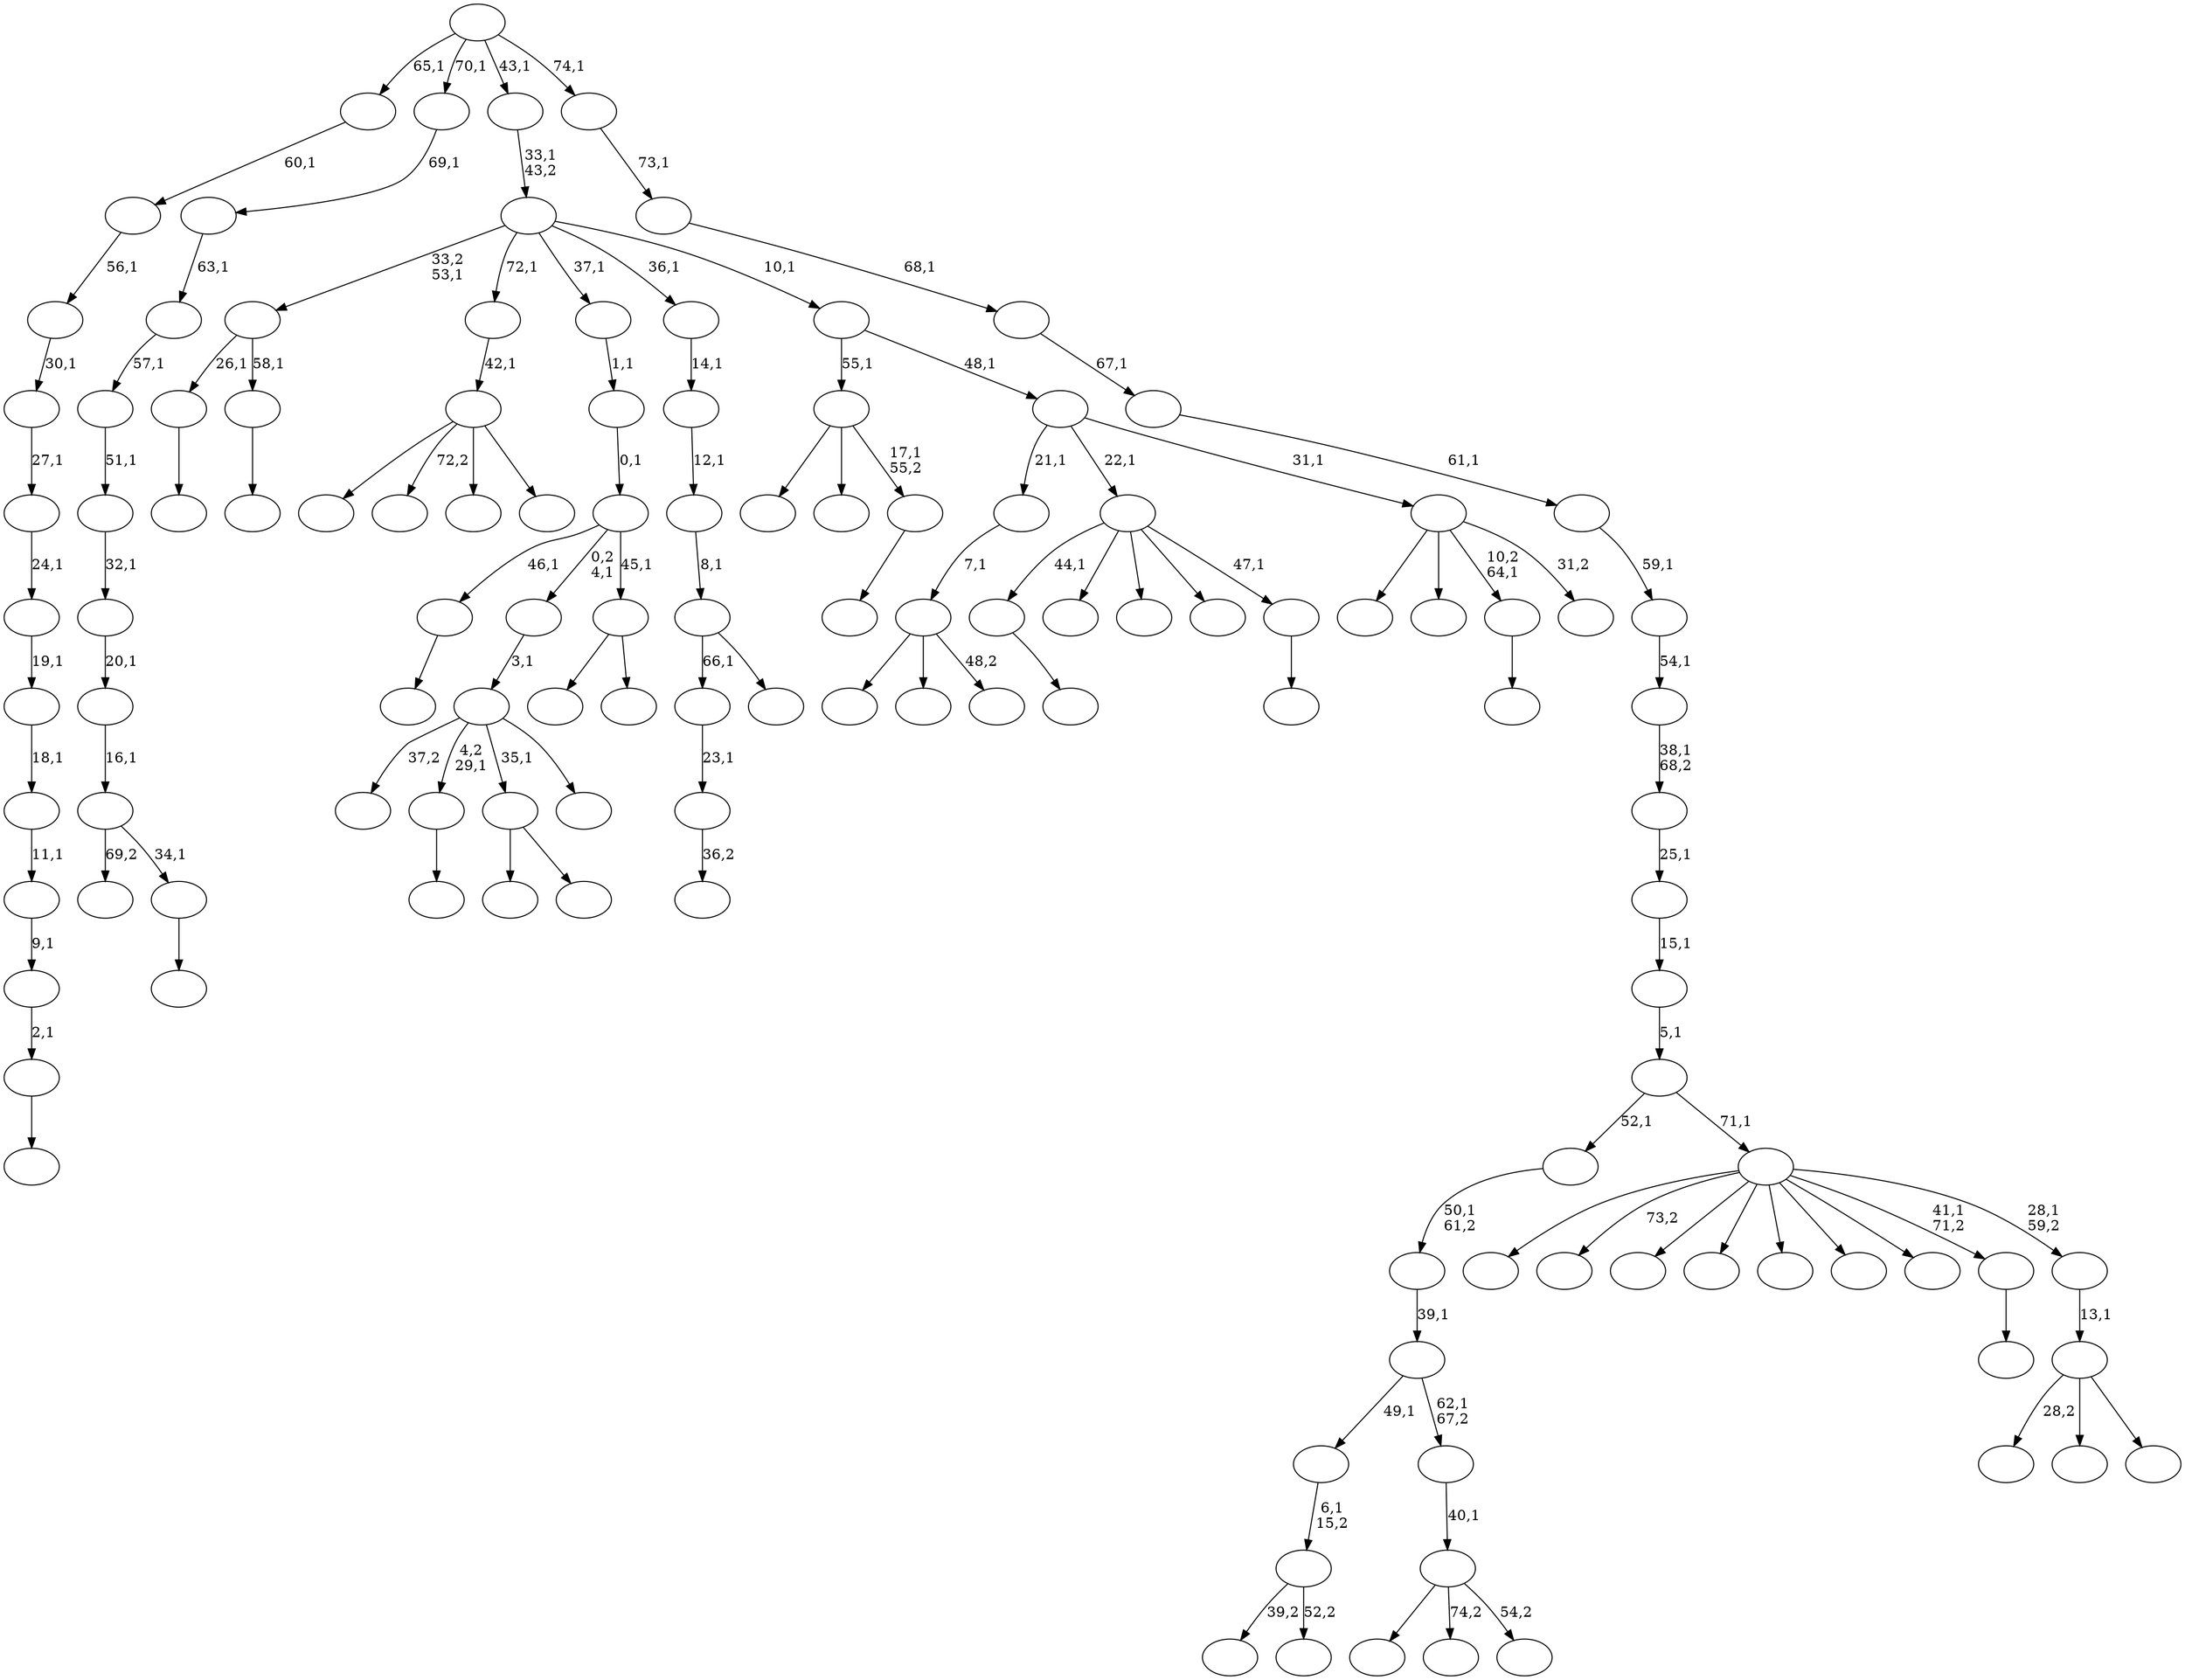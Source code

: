 digraph T {
	125 [label=""]
	124 [label=""]
	123 [label=""]
	122 [label=""]
	121 [label=""]
	120 [label=""]
	119 [label=""]
	118 [label=""]
	117 [label=""]
	116 [label=""]
	115 [label=""]
	114 [label=""]
	113 [label=""]
	112 [label=""]
	111 [label=""]
	110 [label=""]
	109 [label=""]
	108 [label=""]
	107 [label=""]
	106 [label=""]
	105 [label=""]
	104 [label=""]
	103 [label=""]
	102 [label=""]
	101 [label=""]
	100 [label=""]
	99 [label=""]
	98 [label=""]
	97 [label=""]
	96 [label=""]
	95 [label=""]
	94 [label=""]
	93 [label=""]
	92 [label=""]
	91 [label=""]
	90 [label=""]
	89 [label=""]
	88 [label=""]
	87 [label=""]
	86 [label=""]
	85 [label=""]
	84 [label=""]
	83 [label=""]
	82 [label=""]
	81 [label=""]
	80 [label=""]
	79 [label=""]
	78 [label=""]
	77 [label=""]
	76 [label=""]
	75 [label=""]
	74 [label=""]
	73 [label=""]
	72 [label=""]
	71 [label=""]
	70 [label=""]
	69 [label=""]
	68 [label=""]
	67 [label=""]
	66 [label=""]
	65 [label=""]
	64 [label=""]
	63 [label=""]
	62 [label=""]
	61 [label=""]
	60 [label=""]
	59 [label=""]
	58 [label=""]
	57 [label=""]
	56 [label=""]
	55 [label=""]
	54 [label=""]
	53 [label=""]
	52 [label=""]
	51 [label=""]
	50 [label=""]
	49 [label=""]
	48 [label=""]
	47 [label=""]
	46 [label=""]
	45 [label=""]
	44 [label=""]
	43 [label=""]
	42 [label=""]
	41 [label=""]
	40 [label=""]
	39 [label=""]
	38 [label=""]
	37 [label=""]
	36 [label=""]
	35 [label=""]
	34 [label=""]
	33 [label=""]
	32 [label=""]
	31 [label=""]
	30 [label=""]
	29 [label=""]
	28 [label=""]
	27 [label=""]
	26 [label=""]
	25 [label=""]
	24 [label=""]
	23 [label=""]
	22 [label=""]
	21 [label=""]
	20 [label=""]
	19 [label=""]
	18 [label=""]
	17 [label=""]
	16 [label=""]
	15 [label=""]
	14 [label=""]
	13 [label=""]
	12 [label=""]
	11 [label=""]
	10 [label=""]
	9 [label=""]
	8 [label=""]
	7 [label=""]
	6 [label=""]
	5 [label=""]
	4 [label=""]
	3 [label=""]
	2 [label=""]
	1 [label=""]
	0 [label=""]
	122 -> 123 [label=""]
	118 -> 119 [label=""]
	117 -> 118 [label="2,1"]
	116 -> 117 [label="9,1"]
	115 -> 116 [label="11,1"]
	114 -> 115 [label="18,1"]
	113 -> 114 [label="19,1"]
	112 -> 113 [label="24,1"]
	111 -> 112 [label="27,1"]
	110 -> 111 [label="30,1"]
	109 -> 110 [label="56,1"]
	108 -> 109 [label="60,1"]
	103 -> 104 [label=""]
	97 -> 98 [label=""]
	92 -> 124 [label=""]
	92 -> 93 [label=""]
	89 -> 90 [label=""]
	87 -> 125 [label="37,2"]
	87 -> 97 [label="4,2\n29,1"]
	87 -> 92 [label="35,1"]
	87 -> 88 [label=""]
	86 -> 87 [label="3,1"]
	84 -> 105 [label="39,2"]
	84 -> 85 [label="52,2"]
	83 -> 84 [label="6,1\n15,2"]
	81 -> 82 [label=""]
	73 -> 74 [label="36,2"]
	72 -> 73 [label="23,1"]
	69 -> 70 [label=""]
	68 -> 89 [label="26,1"]
	68 -> 69 [label="58,1"]
	65 -> 95 [label=""]
	65 -> 94 [label="72,2"]
	65 -> 77 [label=""]
	65 -> 66 [label=""]
	64 -> 65 [label="42,1"]
	62 -> 96 [label=""]
	62 -> 91 [label=""]
	62 -> 63 [label="48,2"]
	61 -> 62 [label="7,1"]
	59 -> 121 [label=""]
	59 -> 107 [label="74,2"]
	59 -> 60 [label="54,2"]
	58 -> 59 [label="40,1"]
	57 -> 83 [label="49,1"]
	57 -> 58 [label="62,1\n67,2"]
	56 -> 57 [label="39,1"]
	55 -> 56 [label="50,1\n61,2"]
	53 -> 54 [label=""]
	52 -> 75 [label="69,2"]
	52 -> 53 [label="34,1"]
	51 -> 52 [label="16,1"]
	50 -> 51 [label="20,1"]
	49 -> 50 [label="32,1"]
	48 -> 49 [label="51,1"]
	47 -> 48 [label="57,1"]
	46 -> 47 [label="63,1"]
	45 -> 46 [label="69,1"]
	43 -> 71 [label=""]
	43 -> 44 [label=""]
	42 -> 103 [label="46,1"]
	42 -> 86 [label="0,2\n4,1"]
	42 -> 43 [label="45,1"]
	41 -> 42 [label="0,1"]
	40 -> 41 [label="1,1"]
	36 -> 37 [label=""]
	35 -> 102 [label=""]
	35 -> 67 [label=""]
	35 -> 36 [label="17,1\n55,2"]
	31 -> 72 [label="66,1"]
	31 -> 32 [label=""]
	30 -> 31 [label="8,1"]
	29 -> 30 [label="12,1"]
	28 -> 29 [label="14,1"]
	25 -> 26 [label=""]
	24 -> 122 [label="44,1"]
	24 -> 101 [label=""]
	24 -> 80 [label=""]
	24 -> 34 [label=""]
	24 -> 25 [label="47,1"]
	22 -> 23 [label=""]
	20 -> 100 [label=""]
	20 -> 99 [label=""]
	20 -> 81 [label="10,2\n64,1"]
	20 -> 21 [label="31,2"]
	19 -> 61 [label="21,1"]
	19 -> 24 [label="22,1"]
	19 -> 20 [label="31,1"]
	18 -> 35 [label="55,1"]
	18 -> 19 [label="48,1"]
	17 -> 68 [label="33,2\n53,1"]
	17 -> 64 [label="72,1"]
	17 -> 40 [label="37,1"]
	17 -> 28 [label="36,1"]
	17 -> 18 [label="10,1"]
	16 -> 17 [label="33,1\n43,2"]
	14 -> 106 [label="28,2"]
	14 -> 33 [label=""]
	14 -> 15 [label=""]
	13 -> 14 [label="13,1"]
	12 -> 120 [label=""]
	12 -> 79 [label="73,2"]
	12 -> 78 [label=""]
	12 -> 76 [label=""]
	12 -> 39 [label=""]
	12 -> 38 [label=""]
	12 -> 27 [label=""]
	12 -> 22 [label="41,1\n71,2"]
	12 -> 13 [label="28,1\n59,2"]
	11 -> 55 [label="52,1"]
	11 -> 12 [label="71,1"]
	10 -> 11 [label="5,1"]
	9 -> 10 [label="15,1"]
	8 -> 9 [label="25,1"]
	7 -> 8 [label="38,1\n68,2"]
	6 -> 7 [label="54,1"]
	5 -> 6 [label="59,1"]
	4 -> 5 [label="61,1"]
	3 -> 4 [label="67,1"]
	2 -> 3 [label="68,1"]
	1 -> 2 [label="73,1"]
	0 -> 108 [label="65,1"]
	0 -> 45 [label="70,1"]
	0 -> 16 [label="43,1"]
	0 -> 1 [label="74,1"]
}
